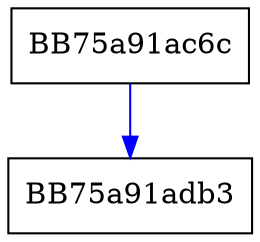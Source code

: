 digraph _get_proc_model_meta {
  node [shape="box"];
  graph [splines=ortho];
  BB75a91ac6c -> BB75a91adb3 [color="blue"];
}